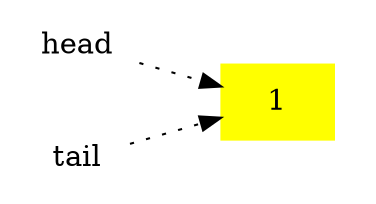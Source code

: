 digraph G {
    rankdir=LR

    subgraph X {
        rank=same
        node [color=white]

        head
        tail
    }

    subgraph cluster1 {
        style=invis
        node [shape=box]

        1 [style=filled,color=yellow]
    }

    1
    head -> 1 [style=dotted]
    tail -> 1 [style=dotted]
}
